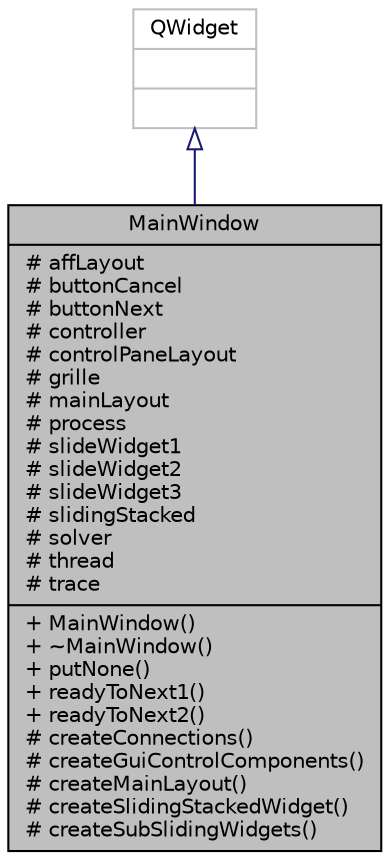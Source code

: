 digraph "MainWindow"
{
 // INTERACTIVE_SVG=YES
  bgcolor="transparent";
  edge [fontname="Helvetica",fontsize="10",labelfontname="Helvetica",labelfontsize="10"];
  node [fontname="Helvetica",fontsize="10",shape=record];
  Node1 [label="{MainWindow\n|# affLayout\l# buttonCancel\l# buttonNext\l# controller\l# controlPaneLayout\l# grille\l# mainLayout\l# process\l# slideWidget1\l# slideWidget2\l# slideWidget3\l# slidingStacked\l# solver\l# thread\l# trace\l|+ MainWindow()\l+ ~MainWindow()\l+ putNone()\l+ readyToNext1()\l+ readyToNext2()\l# createConnections()\l# createGuiControlComponents()\l# createMainLayout()\l# createSlidingStackedWidget()\l# createSubSlidingWidgets()\l}",height=0.2,width=0.4,color="black", fillcolor="grey75", style="filled", fontcolor="black"];
  Node2 -> Node1 [dir="back",color="midnightblue",fontsize="10",style="solid",arrowtail="onormal",fontname="Helvetica"];
  Node2 [label="{QWidget\n||}",height=0.2,width=0.4,color="grey75"];
}
